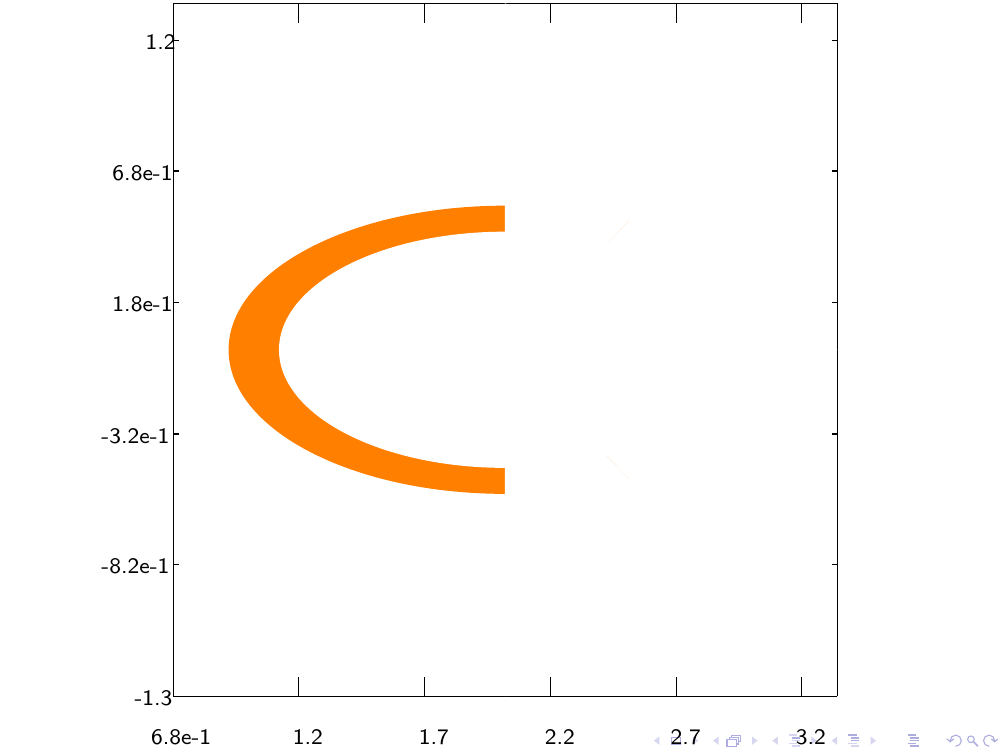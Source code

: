 \documentclass{beamer}

\usepackage{tikz}
\usepackage{pgflibraryshapes}
\usetikzlibrary{backgrounds}
\usetikzlibrary{arrows}
\newenvironment{changemargin}[2]{%
  \begin{list}{}{%
    \setlength{\topsep}{0pt}%
    \setlength{\leftmargin}{#1}%
    \setlength{\rightmargin}{#2}%
    \setlength{\listparindent}{\parindent}%
    \setlength{\itemindent}{\parindent}%
    \setlength{\parsep}{\parskip}%
  }%
  \item[]}{\end{list}}

\begin{document}
\begin{frame}{}
\begin{changemargin}{-1cm}{0cm}
\begin{center}
\begin{tikzpicture}[scale = 10.00,font=\fontsize{8}{8}\selectfont]
\draw [black] (0.115,0.085) --(0.958,0.085);
\draw [black] (0.115,0.085) --(0.115,0.965);
\draw [black] (0.115,0.965) --(0.958,0.965);
\draw [black] (0.958,0.085) --(0.958,0.965);
\draw [black] (0.115,0.085) --(0.115,0.11);
\draw [black] (0.115,0.965) --(0.115,0.94);
\draw [black] (0.274,0.085) --(0.274,0.11);
\draw [black] (0.274,0.965) --(0.274,0.94);
\draw [black] (0.434,0.085) --(0.434,0.11);
\draw [black] (0.434,0.965) --(0.434,0.94);
\draw [black] (0.594,0.085) --(0.594,0.11);
\draw [black] (0.594,0.965) --(0.594,0.94);
\draw [black] (0.754,0.085) --(0.754,0.11);
\draw [black] (0.754,0.965) --(0.754,0.94);
\draw [black] (0.913,0.085) --(0.913,0.11);
\draw [black] (0.913,0.965) --(0.913,0.94);
\node [above right, black] at (0.073,0.01) {6.8e-1};
\node [above right, black] at (0.253,0.01) {1.2};
\node [above right, black] at (0.413,0.01) {1.7};
\node [above right, black] at (0.573,0.01) {2.2};
\node [above right, black] at (0.733,0.01) {2.7};
\node [above right, black] at (0.892,0.01) {3.2};
\draw [black] (0.115,0.085) --(0.122,0.085);
\draw [black] (0.958,0.085) --(0.951,0.085);
\draw [black] (0.115,0.252) --(0.122,0.252);
\draw [black] (0.958,0.252) --(0.951,0.252);
\draw [black] (0.115,0.418) --(0.122,0.418);
\draw [black] (0.958,0.418) --(0.951,0.418);
\draw [black] (0.115,0.585) --(0.122,0.585);
\draw [black] (0.958,0.585) --(0.951,0.585);
\draw [black] (0.115,0.752) --(0.122,0.752);
\draw [black] (0.958,0.752) --(0.951,0.752);
\draw [black] (0.115,0.918) --(0.122,0.918);
\draw [black] (0.958,0.918) --(0.951,0.918);
\node [above right, black] at (0.052,0.06) {-1.3};
\node [above right, black] at (0.01,0.227) {-8.2e-1};
\node [above right, black] at (0.01,0.393) {-3.2e-1};
\node [above right, black] at (0.024,0.56) {1.8e-1};
\node [above right, black] at (0.024,0.727) {6.8e-1};
\node [above right, black] at (0.066,0.893) {1.2};
\fill [color=orange] (0.536,0.525) circle [x radius=0.351,y radius=0.183];
\fill [color=white] (0.536,0.525) circle [x radius=0.287,y radius=0.15];
\fill [color=white] (0.536,0.525) -- (0.536,0.085) -- (0.835,0.214) -- cycle;
\fill [color=white] (0.536,0.525) -- (0.835,0.214) -- (0.958,0.525) -- cycle;
\fill [color=white] (0.536,0.525) -- (0.958,0.525) -- (0.835,0.836) -- cycle;
\fill [color=white] (0.536,0.525) -- (0.835,0.836) -- (0.536,0.965) -- cycle;
\end{tikzpicture}
\end{center}
\end{changemargin}
\end{frame}
\end{document}
